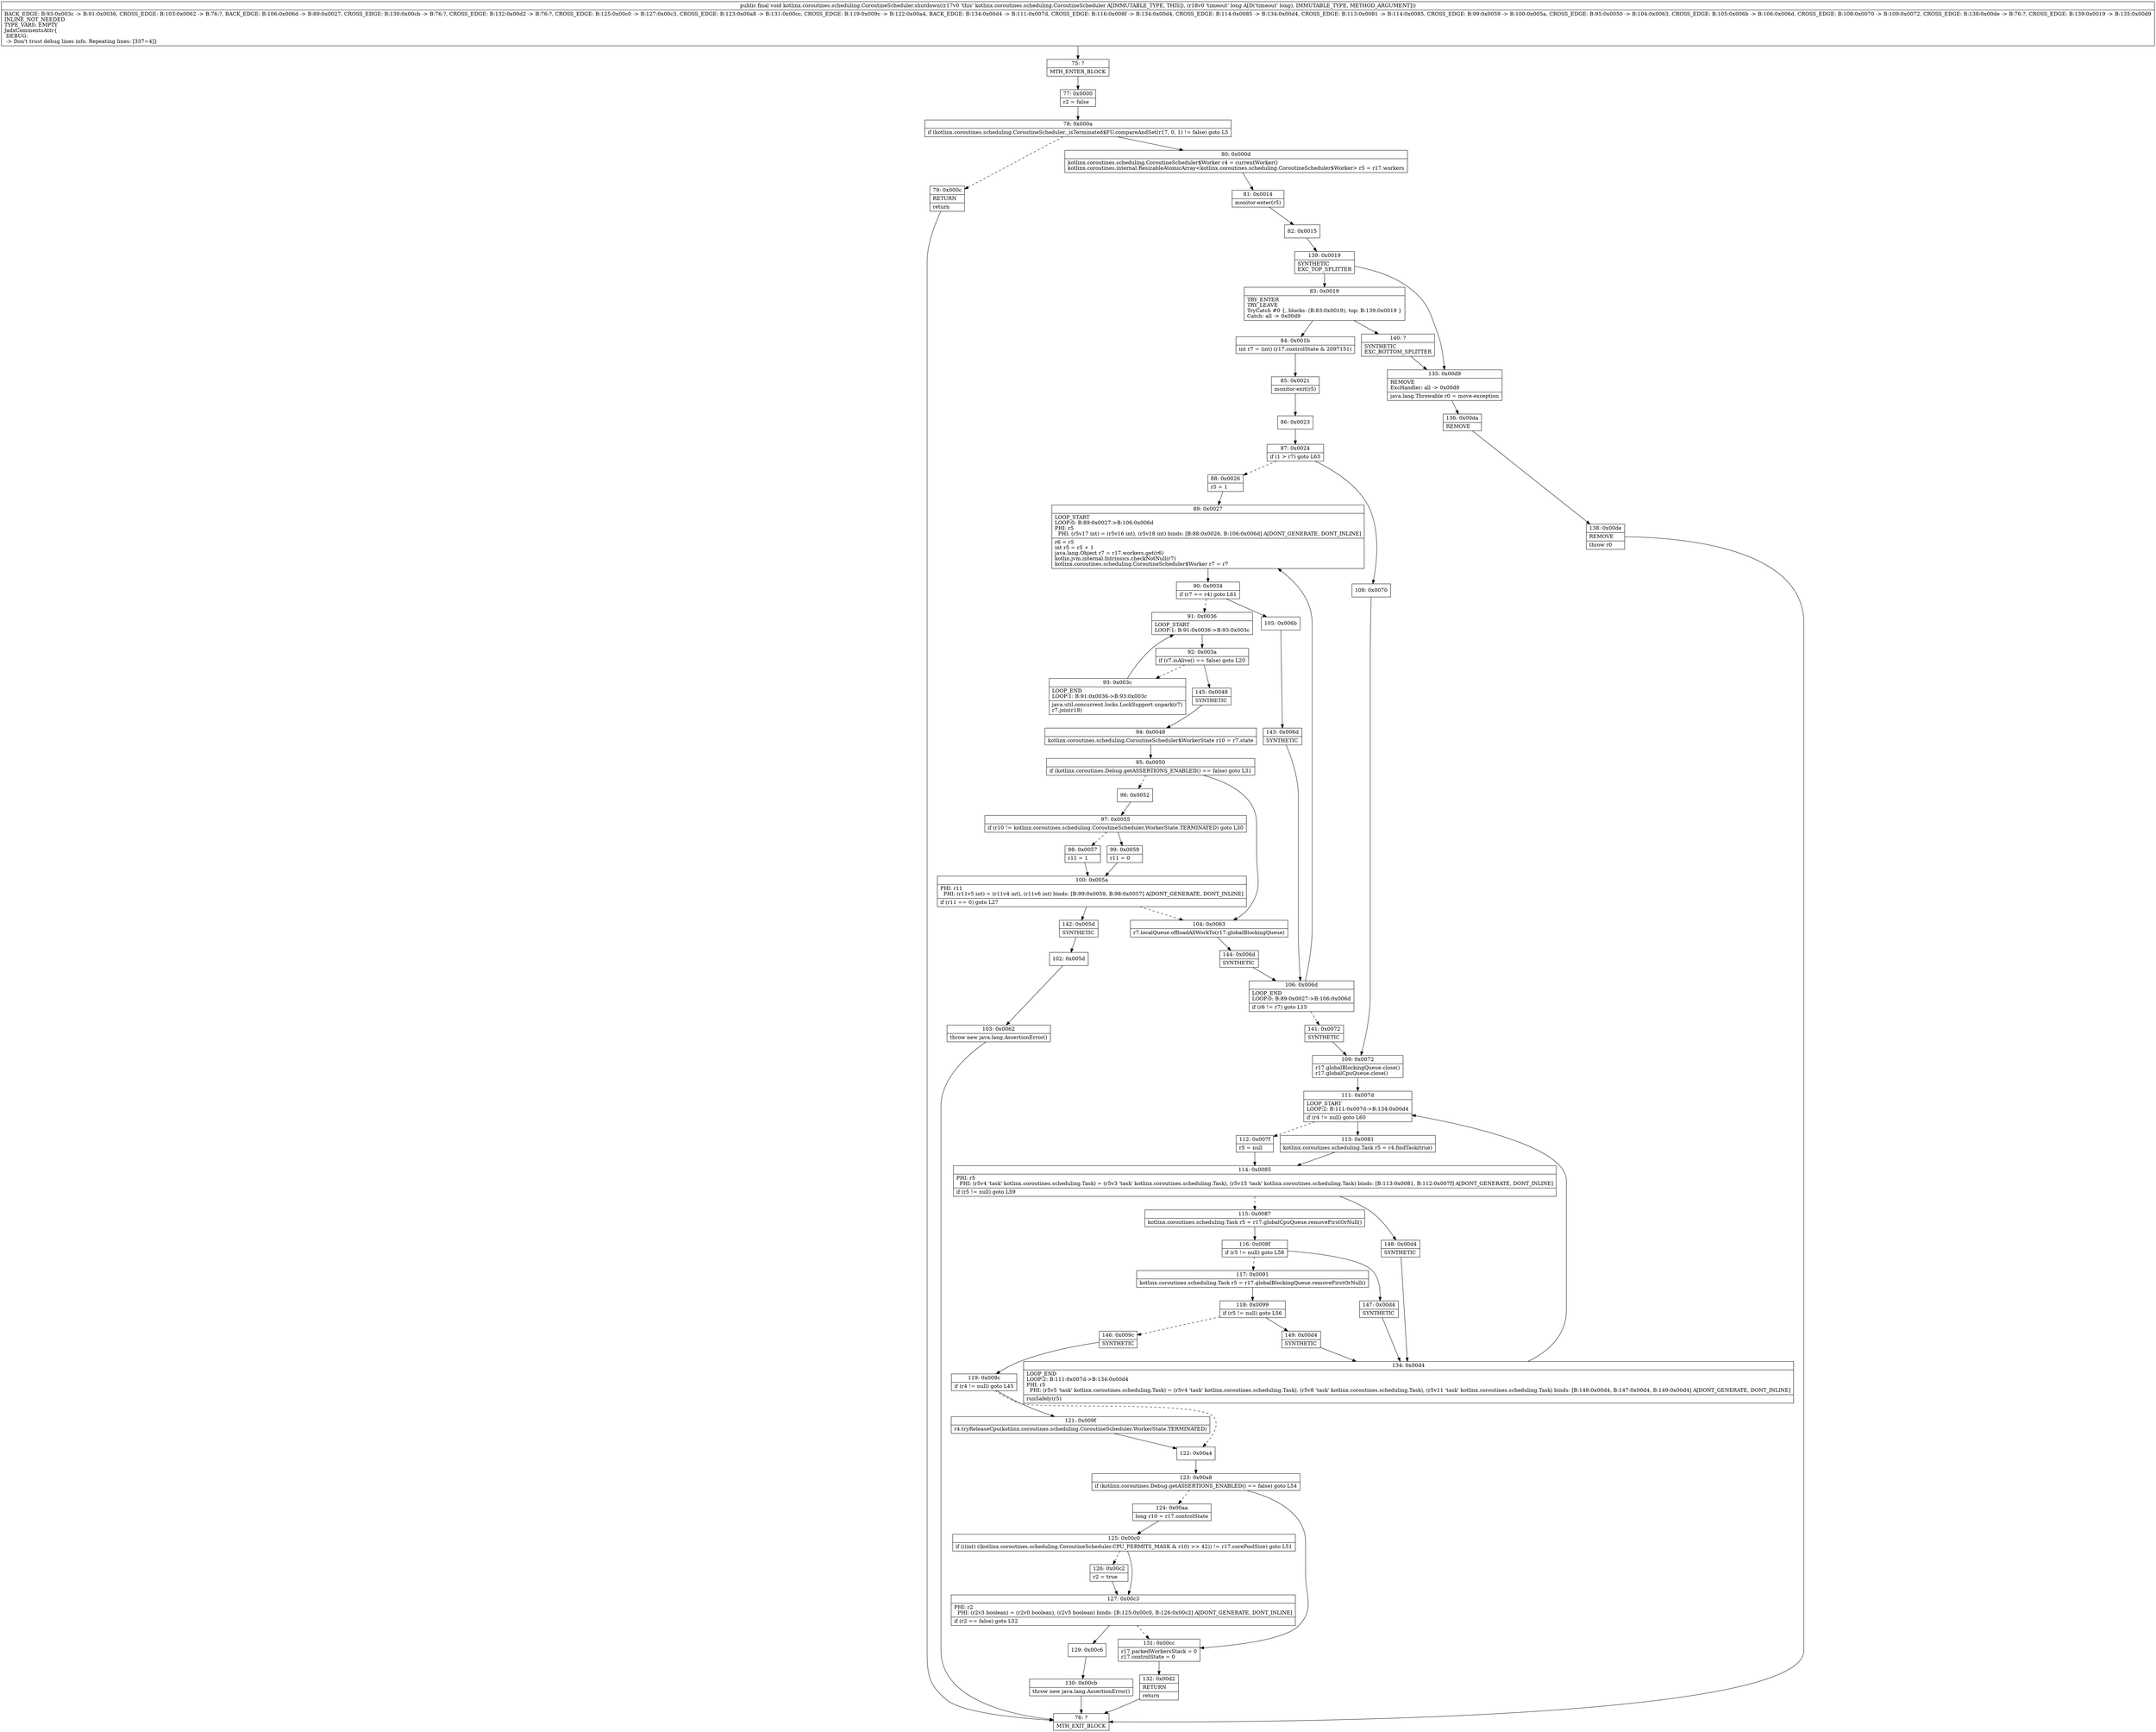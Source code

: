 digraph "CFG forkotlinx.coroutines.scheduling.CoroutineScheduler.shutdown(J)V" {
Node_75 [shape=record,label="{75\:\ ?|MTH_ENTER_BLOCK\l}"];
Node_77 [shape=record,label="{77\:\ 0x0000|r2 = false\l}"];
Node_78 [shape=record,label="{78\:\ 0x000a|if (kotlinx.coroutines.scheduling.CoroutineScheduler._isTerminated$FU.compareAndSet(r17, 0, 1) != false) goto L5\l}"];
Node_79 [shape=record,label="{79\:\ 0x000c|RETURN\l|return\l}"];
Node_76 [shape=record,label="{76\:\ ?|MTH_EXIT_BLOCK\l}"];
Node_80 [shape=record,label="{80\:\ 0x000d|kotlinx.coroutines.scheduling.CoroutineScheduler$Worker r4 = currentWorker()\lkotlinx.coroutines.internal.ResizableAtomicArray\<kotlinx.coroutines.scheduling.CoroutineScheduler$Worker\> r5 = r17.workers\l}"];
Node_81 [shape=record,label="{81\:\ 0x0014|monitor\-enter(r5)\l}"];
Node_82 [shape=record,label="{82\:\ 0x0015}"];
Node_139 [shape=record,label="{139\:\ 0x0019|SYNTHETIC\lEXC_TOP_SPLITTER\l}"];
Node_83 [shape=record,label="{83\:\ 0x0019|TRY_ENTER\lTRY_LEAVE\lTryCatch #0 \{, blocks: (B:83:0x0019), top: B:139:0x0019 \}\lCatch: all \-\> 0x00d9\l}"];
Node_84 [shape=record,label="{84\:\ 0x001b|int r7 = (int) (r17.controlState & 2097151)\l}"];
Node_85 [shape=record,label="{85\:\ 0x0021|monitor\-exit(r5)\l}"];
Node_86 [shape=record,label="{86\:\ 0x0023}"];
Node_87 [shape=record,label="{87\:\ 0x0024|if (1 \> r7) goto L63\l}"];
Node_88 [shape=record,label="{88\:\ 0x0026|r5 = 1\l}"];
Node_89 [shape=record,label="{89\:\ 0x0027|LOOP_START\lLOOP:0: B:89:0x0027\-\>B:106:0x006d\lPHI: r5 \l  PHI: (r5v17 int) = (r5v16 int), (r5v18 int) binds: [B:88:0x0026, B:106:0x006d] A[DONT_GENERATE, DONT_INLINE]\l|r6 = r5\lint r5 = r5 + 1\ljava.lang.Object r7 = r17.workers.get(r6)\lkotlin.jvm.internal.Intrinsics.checkNotNull(r7)\lkotlinx.coroutines.scheduling.CoroutineScheduler$Worker r7 = r7\l}"];
Node_90 [shape=record,label="{90\:\ 0x0034|if (r7 == r4) goto L61\l}"];
Node_91 [shape=record,label="{91\:\ 0x0036|LOOP_START\lLOOP:1: B:91:0x0036\-\>B:93:0x003c\l}"];
Node_92 [shape=record,label="{92\:\ 0x003a|if (r7.isAlive() == false) goto L20\l}"];
Node_93 [shape=record,label="{93\:\ 0x003c|LOOP_END\lLOOP:1: B:91:0x0036\-\>B:93:0x003c\l|java.util.concurrent.locks.LockSupport.unpark(r7)\lr7.join(r18)\l}"];
Node_145 [shape=record,label="{145\:\ 0x0048|SYNTHETIC\l}"];
Node_94 [shape=record,label="{94\:\ 0x0048|kotlinx.coroutines.scheduling.CoroutineScheduler$WorkerState r10 = r7.state\l}"];
Node_95 [shape=record,label="{95\:\ 0x0050|if (kotlinx.coroutines.Debug.getASSERTIONS_ENABLED() == false) goto L31\l}"];
Node_96 [shape=record,label="{96\:\ 0x0052}"];
Node_97 [shape=record,label="{97\:\ 0x0055|if (r10 != kotlinx.coroutines.scheduling.CoroutineScheduler.WorkerState.TERMINATED) goto L30\l}"];
Node_98 [shape=record,label="{98\:\ 0x0057|r11 = 1\l}"];
Node_100 [shape=record,label="{100\:\ 0x005a|PHI: r11 \l  PHI: (r11v5 int) = (r11v4 int), (r11v6 int) binds: [B:99:0x0059, B:98:0x0057] A[DONT_GENERATE, DONT_INLINE]\l|if (r11 == 0) goto L27\l}"];
Node_142 [shape=record,label="{142\:\ 0x005d|SYNTHETIC\l}"];
Node_102 [shape=record,label="{102\:\ 0x005d}"];
Node_103 [shape=record,label="{103\:\ 0x0062|throw new java.lang.AssertionError()\l}"];
Node_99 [shape=record,label="{99\:\ 0x0059|r11 = 0\l}"];
Node_104 [shape=record,label="{104\:\ 0x0063|r7.localQueue.offloadAllWorkTo(r17.globalBlockingQueue)\l}"];
Node_144 [shape=record,label="{144\:\ 0x006d|SYNTHETIC\l}"];
Node_106 [shape=record,label="{106\:\ 0x006d|LOOP_END\lLOOP:0: B:89:0x0027\-\>B:106:0x006d\l|if (r6 != r7) goto L15\l}"];
Node_141 [shape=record,label="{141\:\ 0x0072|SYNTHETIC\l}"];
Node_109 [shape=record,label="{109\:\ 0x0072|r17.globalBlockingQueue.close()\lr17.globalCpuQueue.close()\l}"];
Node_111 [shape=record,label="{111\:\ 0x007d|LOOP_START\lLOOP:2: B:111:0x007d\-\>B:134:0x00d4\l|if (r4 != null) goto L60\l}"];
Node_112 [shape=record,label="{112\:\ 0x007f|r5 = null\l}"];
Node_114 [shape=record,label="{114\:\ 0x0085|PHI: r5 \l  PHI: (r5v4 'task' kotlinx.coroutines.scheduling.Task) = (r5v3 'task' kotlinx.coroutines.scheduling.Task), (r5v15 'task' kotlinx.coroutines.scheduling.Task) binds: [B:113:0x0081, B:112:0x007f] A[DONT_GENERATE, DONT_INLINE]\l|if (r5 != null) goto L59\l}"];
Node_115 [shape=record,label="{115\:\ 0x0087|kotlinx.coroutines.scheduling.Task r5 = r17.globalCpuQueue.removeFirstOrNull()\l}"];
Node_116 [shape=record,label="{116\:\ 0x008f|if (r5 != null) goto L58\l}"];
Node_117 [shape=record,label="{117\:\ 0x0091|kotlinx.coroutines.scheduling.Task r5 = r17.globalBlockingQueue.removeFirstOrNull()\l}"];
Node_118 [shape=record,label="{118\:\ 0x0099|if (r5 != null) goto L56\l}"];
Node_146 [shape=record,label="{146\:\ 0x009c|SYNTHETIC\l}"];
Node_119 [shape=record,label="{119\:\ 0x009c|if (r4 != null) goto L45\l}"];
Node_121 [shape=record,label="{121\:\ 0x009f|r4.tryReleaseCpu(kotlinx.coroutines.scheduling.CoroutineScheduler.WorkerState.TERMINATED)\l}"];
Node_122 [shape=record,label="{122\:\ 0x00a4}"];
Node_123 [shape=record,label="{123\:\ 0x00a8|if (kotlinx.coroutines.Debug.getASSERTIONS_ENABLED() == false) goto L54\l}"];
Node_124 [shape=record,label="{124\:\ 0x00aa|long r10 = r17.controlState\l}"];
Node_125 [shape=record,label="{125\:\ 0x00c0|if (((int) ((kotlinx.coroutines.scheduling.CoroutineScheduler.CPU_PERMITS_MASK & r10) \>\> 42)) != r17.corePoolSize) goto L51\l}"];
Node_126 [shape=record,label="{126\:\ 0x00c2|r2 = true\l}"];
Node_127 [shape=record,label="{127\:\ 0x00c3|PHI: r2 \l  PHI: (r2v3 boolean) = (r2v0 boolean), (r2v5 boolean) binds: [B:125:0x00c0, B:126:0x00c2] A[DONT_GENERATE, DONT_INLINE]\l|if (r2 == false) goto L52\l}"];
Node_129 [shape=record,label="{129\:\ 0x00c6}"];
Node_130 [shape=record,label="{130\:\ 0x00cb|throw new java.lang.AssertionError()\l}"];
Node_131 [shape=record,label="{131\:\ 0x00cc|r17.parkedWorkersStack = 0\lr17.controlState = 0\l}"];
Node_132 [shape=record,label="{132\:\ 0x00d2|RETURN\l|return\l}"];
Node_149 [shape=record,label="{149\:\ 0x00d4|SYNTHETIC\l}"];
Node_134 [shape=record,label="{134\:\ 0x00d4|LOOP_END\lLOOP:2: B:111:0x007d\-\>B:134:0x00d4\lPHI: r5 \l  PHI: (r5v5 'task' kotlinx.coroutines.scheduling.Task) = (r5v4 'task' kotlinx.coroutines.scheduling.Task), (r5v8 'task' kotlinx.coroutines.scheduling.Task), (r5v11 'task' kotlinx.coroutines.scheduling.Task) binds: [B:148:0x00d4, B:147:0x00d4, B:149:0x00d4] A[DONT_GENERATE, DONT_INLINE]\l|runSafely(r5)\l}"];
Node_147 [shape=record,label="{147\:\ 0x00d4|SYNTHETIC\l}"];
Node_148 [shape=record,label="{148\:\ 0x00d4|SYNTHETIC\l}"];
Node_113 [shape=record,label="{113\:\ 0x0081|kotlinx.coroutines.scheduling.Task r5 = r4.findTask(true)\l}"];
Node_105 [shape=record,label="{105\:\ 0x006b}"];
Node_143 [shape=record,label="{143\:\ 0x006d|SYNTHETIC\l}"];
Node_108 [shape=record,label="{108\:\ 0x0070}"];
Node_140 [shape=record,label="{140\:\ ?|SYNTHETIC\lEXC_BOTTOM_SPLITTER\l}"];
Node_135 [shape=record,label="{135\:\ 0x00d9|REMOVE\lExcHandler: all \-\> 0x00d9\l|java.lang.Throwable r0 = move\-exception\l}"];
Node_136 [shape=record,label="{136\:\ 0x00da|REMOVE\l}"];
Node_138 [shape=record,label="{138\:\ 0x00de|REMOVE\l|throw r0\l}"];
MethodNode[shape=record,label="{public final void kotlinx.coroutines.scheduling.CoroutineScheduler.shutdown((r17v0 'this' kotlinx.coroutines.scheduling.CoroutineScheduler A[IMMUTABLE_TYPE, THIS]), (r18v0 'timeout' long A[D('timeout' long), IMMUTABLE_TYPE, METHOD_ARGUMENT]))  | BACK_EDGE: B:93:0x003c \-\> B:91:0x0036, CROSS_EDGE: B:103:0x0062 \-\> B:76:?, BACK_EDGE: B:106:0x006d \-\> B:89:0x0027, CROSS_EDGE: B:130:0x00cb \-\> B:76:?, CROSS_EDGE: B:132:0x00d2 \-\> B:76:?, CROSS_EDGE: B:125:0x00c0 \-\> B:127:0x00c3, CROSS_EDGE: B:123:0x00a8 \-\> B:131:0x00cc, CROSS_EDGE: B:119:0x009c \-\> B:122:0x00a4, BACK_EDGE: B:134:0x00d4 \-\> B:111:0x007d, CROSS_EDGE: B:116:0x008f \-\> B:134:0x00d4, CROSS_EDGE: B:114:0x0085 \-\> B:134:0x00d4, CROSS_EDGE: B:113:0x0081 \-\> B:114:0x0085, CROSS_EDGE: B:99:0x0059 \-\> B:100:0x005a, CROSS_EDGE: B:95:0x0050 \-\> B:104:0x0063, CROSS_EDGE: B:105:0x006b \-\> B:106:0x006d, CROSS_EDGE: B:108:0x0070 \-\> B:109:0x0072, CROSS_EDGE: B:138:0x00de \-\> B:76:?, CROSS_EDGE: B:139:0x0019 \-\> B:135:0x00d9\lINLINE_NOT_NEEDED\lTYPE_VARS: EMPTY\lJadxCommentsAttr\{\l DEBUG: \l \-\> Don't trust debug lines info. Repeating lines: [337=4]\}\l}"];
MethodNode -> Node_75;Node_75 -> Node_77;
Node_77 -> Node_78;
Node_78 -> Node_79[style=dashed];
Node_78 -> Node_80;
Node_79 -> Node_76;
Node_80 -> Node_81;
Node_81 -> Node_82;
Node_82 -> Node_139;
Node_139 -> Node_83;
Node_139 -> Node_135;
Node_83 -> Node_84;
Node_83 -> Node_140;
Node_84 -> Node_85;
Node_85 -> Node_86;
Node_86 -> Node_87;
Node_87 -> Node_88[style=dashed];
Node_87 -> Node_108;
Node_88 -> Node_89;
Node_89 -> Node_90;
Node_90 -> Node_91[style=dashed];
Node_90 -> Node_105;
Node_91 -> Node_92;
Node_92 -> Node_93[style=dashed];
Node_92 -> Node_145;
Node_93 -> Node_91;
Node_145 -> Node_94;
Node_94 -> Node_95;
Node_95 -> Node_96[style=dashed];
Node_95 -> Node_104;
Node_96 -> Node_97;
Node_97 -> Node_98[style=dashed];
Node_97 -> Node_99;
Node_98 -> Node_100;
Node_100 -> Node_104[style=dashed];
Node_100 -> Node_142;
Node_142 -> Node_102;
Node_102 -> Node_103;
Node_103 -> Node_76;
Node_99 -> Node_100;
Node_104 -> Node_144;
Node_144 -> Node_106;
Node_106 -> Node_89;
Node_106 -> Node_141[style=dashed];
Node_141 -> Node_109;
Node_109 -> Node_111;
Node_111 -> Node_112[style=dashed];
Node_111 -> Node_113;
Node_112 -> Node_114;
Node_114 -> Node_115[style=dashed];
Node_114 -> Node_148;
Node_115 -> Node_116;
Node_116 -> Node_117[style=dashed];
Node_116 -> Node_147;
Node_117 -> Node_118;
Node_118 -> Node_146[style=dashed];
Node_118 -> Node_149;
Node_146 -> Node_119;
Node_119 -> Node_121;
Node_119 -> Node_122[style=dashed];
Node_121 -> Node_122;
Node_122 -> Node_123;
Node_123 -> Node_124[style=dashed];
Node_123 -> Node_131;
Node_124 -> Node_125;
Node_125 -> Node_126[style=dashed];
Node_125 -> Node_127;
Node_126 -> Node_127;
Node_127 -> Node_129;
Node_127 -> Node_131[style=dashed];
Node_129 -> Node_130;
Node_130 -> Node_76;
Node_131 -> Node_132;
Node_132 -> Node_76;
Node_149 -> Node_134;
Node_134 -> Node_111;
Node_147 -> Node_134;
Node_148 -> Node_134;
Node_113 -> Node_114;
Node_105 -> Node_143;
Node_143 -> Node_106;
Node_108 -> Node_109;
Node_140 -> Node_135;
Node_135 -> Node_136;
Node_136 -> Node_138;
Node_138 -> Node_76;
}

